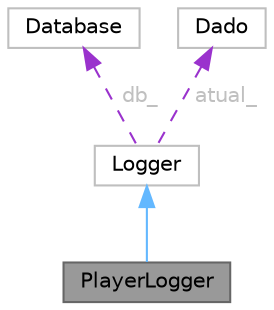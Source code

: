digraph "PlayerLogger"
{
 // LATEX_PDF_SIZE
  bgcolor="transparent";
  edge [fontname=Helvetica,fontsize=10,labelfontname=Helvetica,labelfontsize=10];
  node [fontname=Helvetica,fontsize=10,shape=box,height=0.2,width=0.4];
  Node1 [id="Node000001",label="PlayerLogger",height=0.2,width=0.4,color="gray40", fillcolor="grey60", style="filled", fontcolor="black",tooltip=" "];
  Node2 -> Node1 [id="edge1_Node000001_Node000002",dir="back",color="steelblue1",style="solid",tooltip=" "];
  Node2 [id="Node000002",label="Logger",height=0.2,width=0.4,color="grey75", fillcolor="white", style="filled",URL="$classLogger.html",tooltip=" "];
  Node3 -> Node2 [id="edge2_Node000002_Node000003",dir="back",color="darkorchid3",style="dashed",tooltip=" ",label=" db_",fontcolor="grey" ];
  Node3 [id="Node000003",label="Database",height=0.2,width=0.4,color="grey75", fillcolor="white", style="filled",URL="$classDatabase.html",tooltip=" "];
  Node4 -> Node2 [id="edge3_Node000002_Node000004",dir="back",color="darkorchid3",style="dashed",tooltip=" ",label=" atual_",fontcolor="grey" ];
  Node4 [id="Node000004",label="Dado",height=0.2,width=0.4,color="grey75", fillcolor="white", style="filled",URL="$classDado.html",tooltip=" "];
}
